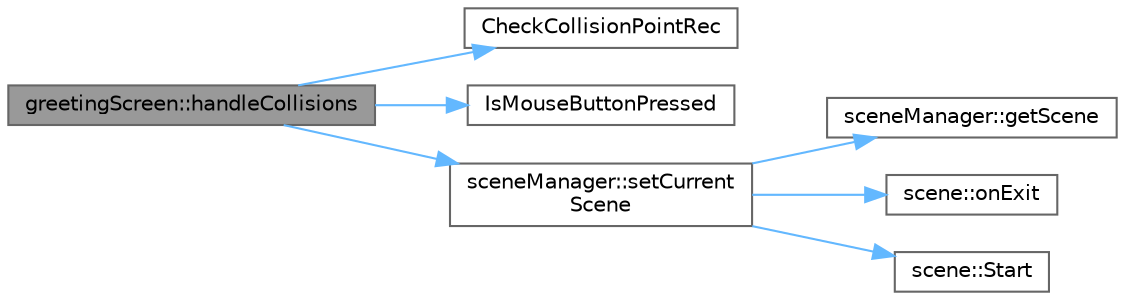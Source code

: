 digraph "greetingScreen::handleCollisions"
{
 // INTERACTIVE_SVG=YES
 // LATEX_PDF_SIZE
  bgcolor="transparent";
  edge [fontname=Helvetica,fontsize=10,labelfontname=Helvetica,labelfontsize=10];
  node [fontname=Helvetica,fontsize=10,shape=box,height=0.2,width=0.4];
  rankdir="LR";
  Node1 [label="greetingScreen::handleCollisions",height=0.2,width=0.4,color="gray40", fillcolor="grey60", style="filled", fontcolor="black",tooltip=" "];
  Node1 -> Node2 [color="steelblue1",style="solid"];
  Node2 [label="CheckCollisionPointRec",height=0.2,width=0.4,color="grey40", fillcolor="white", style="filled",URL="$raylib_8h.html#ab68cac8a5da75126cd8a1fbfa6703f09",tooltip=" "];
  Node1 -> Node3 [color="steelblue1",style="solid"];
  Node3 [label="IsMouseButtonPressed",height=0.2,width=0.4,color="grey40", fillcolor="white", style="filled",URL="$raylib_8h.html#ad2cec5ca39659dd5242e69843ecb638a",tooltip=" "];
  Node1 -> Node4 [color="steelblue1",style="solid"];
  Node4 [label="sceneManager::setCurrent\lScene",height=0.2,width=0.4,color="grey40", fillcolor="white", style="filled",URL="$classscene_manager.html#aeb97acb15e0dd0b3aa2847a760f47078",tooltip=" "];
  Node4 -> Node5 [color="steelblue1",style="solid"];
  Node5 [label="sceneManager::getScene",height=0.2,width=0.4,color="grey40", fillcolor="white", style="filled",URL="$classscene_manager.html#a48c6d996c4a052e694d288ebbe117fe0",tooltip=" "];
  Node4 -> Node6 [color="steelblue1",style="solid"];
  Node6 [label="scene::onExit",height=0.2,width=0.4,color="grey40", fillcolor="white", style="filled",URL="$classscene.html#a75fdc3a309f484ee422bba31c71bad80",tooltip=" "];
  Node4 -> Node7 [color="steelblue1",style="solid"];
  Node7 [label="scene::Start",height=0.2,width=0.4,color="grey40", fillcolor="white", style="filled",URL="$classscene.html#a3607e35584006f62e88514b945437ba3",tooltip=" "];
}
